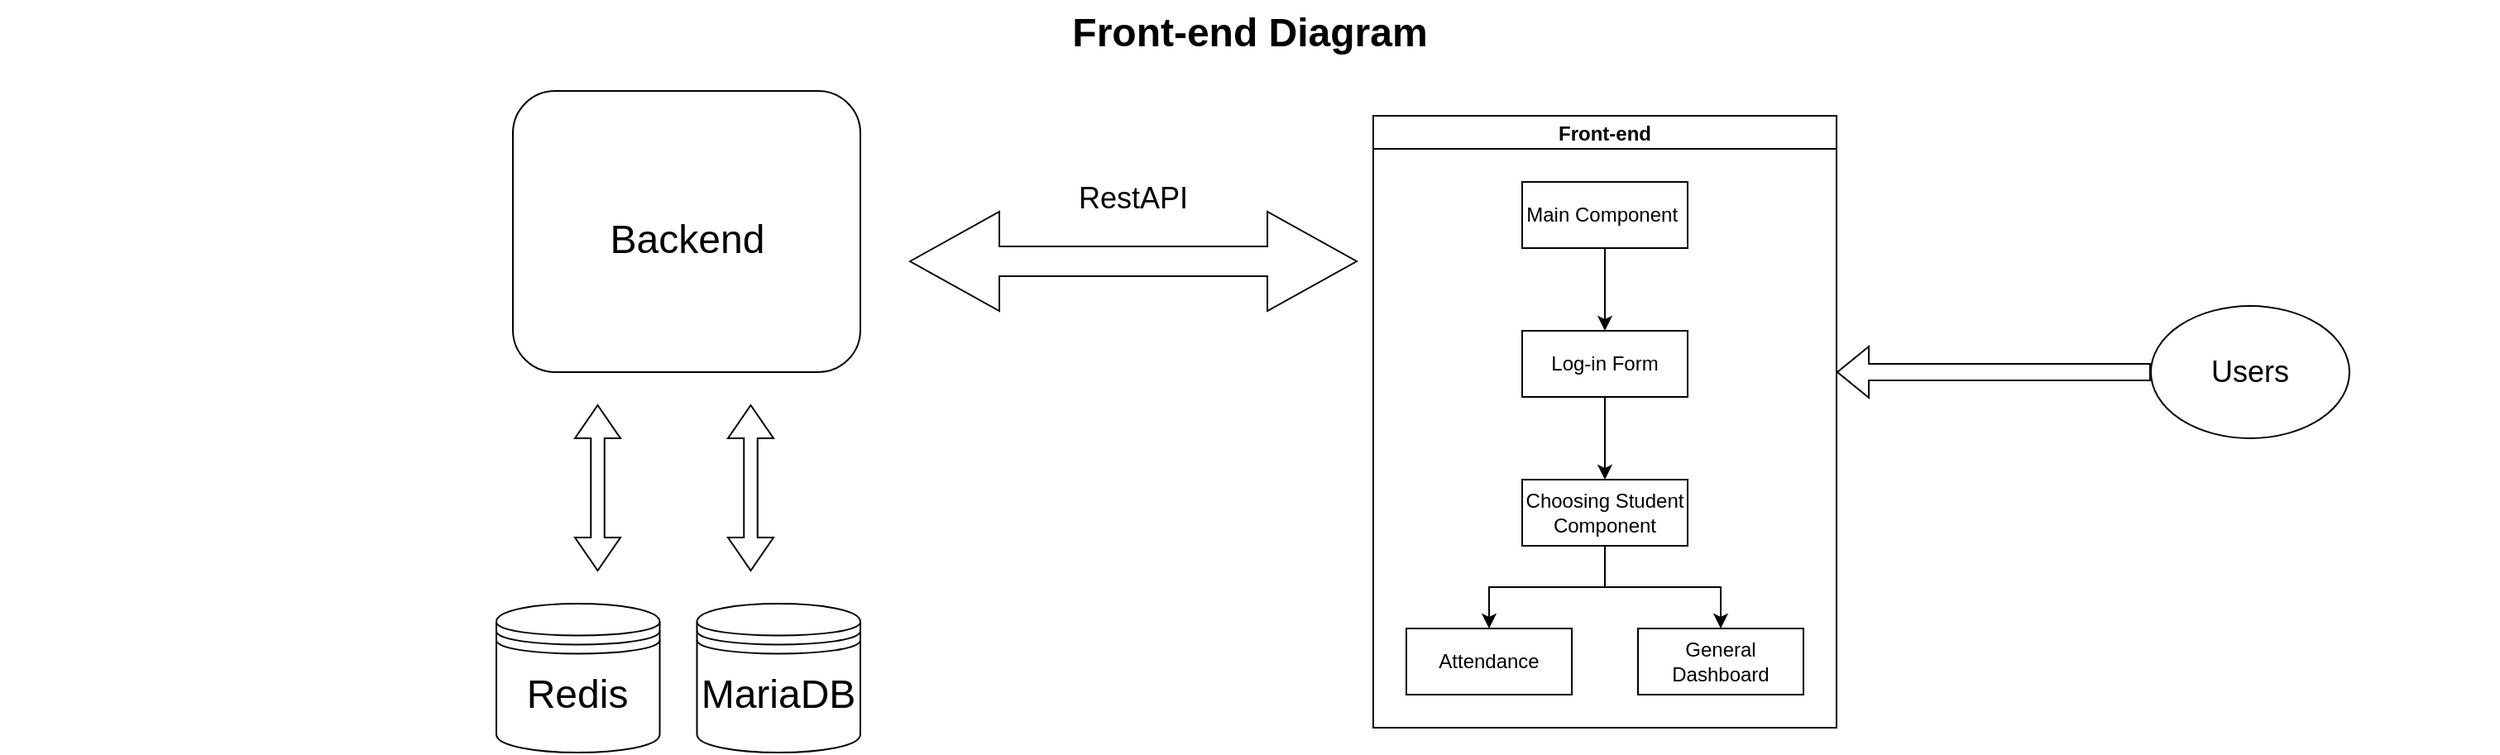 <mxfile version="15.8.8" type="device"><diagram name="Page-1" id="929967ad-93f9-6ef4-fab6-5d389245f69c"><mxGraphModel dx="3456.5" dy="685" grid="1" gridSize="10" guides="1" tooltips="1" connect="1" arrows="1" fold="1" page="1" pageScale="1.5" pageWidth="1169" pageHeight="826" background="none" math="0" shadow="0"><root><mxCell id="0" style=";html=1;"/><mxCell id="1" style=";html=1;" parent="0"/><mxCell id="1672d66443f91eb5-23" value="Front-end Diagram" style="text;strokeColor=none;fillColor=none;html=1;fontSize=24;fontStyle=1;verticalAlign=middle;align=center;" parent="1" vertex="1"><mxGeometry x="-110" y="50" width="1510" height="40" as="geometry"/></mxCell><mxCell id="Aqk1H5GiVdFGnTCn8imm-1" value="Front-end" style="swimlane;startSize=20;horizontal=1;childLayout=treeLayout;horizontalTree=0;resizable=0;containerType=tree;" parent="1" vertex="1"><mxGeometry x="720" y="120" width="280" height="370" as="geometry"/></mxCell><mxCell id="Aqk1H5GiVdFGnTCn8imm-2" value="Main Component&amp;nbsp;" style="whiteSpace=wrap;html=1;" parent="Aqk1H5GiVdFGnTCn8imm-1" vertex="1"><mxGeometry x="90" y="40" width="100" height="40" as="geometry"/></mxCell><mxCell id="Aqk1H5GiVdFGnTCn8imm-7" value="" style="edgeStyle=elbowEdgeStyle;elbow=vertical;html=1;rounded=0;" parent="Aqk1H5GiVdFGnTCn8imm-1" source="Aqk1H5GiVdFGnTCn8imm-2" target="Aqk1H5GiVdFGnTCn8imm-8" edge="1"><mxGeometry relative="1" as="geometry"><mxPoint x="150" y="250" as="sourcePoint"/></mxGeometry></mxCell><mxCell id="Aqk1H5GiVdFGnTCn8imm-8" value="Log-in Form" style="whiteSpace=wrap;html=1;" parent="Aqk1H5GiVdFGnTCn8imm-1" vertex="1"><mxGeometry x="90" y="130" width="100" height="40" as="geometry"/></mxCell><mxCell id="Aqk1H5GiVdFGnTCn8imm-13" value="" style="edgeStyle=elbowEdgeStyle;elbow=vertical;html=1;rounded=0;" parent="Aqk1H5GiVdFGnTCn8imm-1" source="Aqk1H5GiVdFGnTCn8imm-8" target="Aqk1H5GiVdFGnTCn8imm-14" edge="1"><mxGeometry relative="1" as="geometry"><mxPoint x="720" y="220" as="sourcePoint"/></mxGeometry></mxCell><mxCell id="Aqk1H5GiVdFGnTCn8imm-14" value="Choosing Student&lt;br&gt;Component" style="whiteSpace=wrap;html=1;" parent="Aqk1H5GiVdFGnTCn8imm-1" vertex="1"><mxGeometry x="90" y="220" width="100" height="40" as="geometry"/></mxCell><mxCell id="Aqk1H5GiVdFGnTCn8imm-15" value="" style="edgeStyle=elbowEdgeStyle;elbow=vertical;html=1;rounded=0;" parent="Aqk1H5GiVdFGnTCn8imm-1" source="Aqk1H5GiVdFGnTCn8imm-14" target="Aqk1H5GiVdFGnTCn8imm-16" edge="1"><mxGeometry relative="1" as="geometry"><mxPoint x="720" y="310" as="sourcePoint"/></mxGeometry></mxCell><mxCell id="Aqk1H5GiVdFGnTCn8imm-16" value="General Dashboard" style="whiteSpace=wrap;html=1;" parent="Aqk1H5GiVdFGnTCn8imm-1" vertex="1"><mxGeometry x="160" y="310" width="100" height="40" as="geometry"/></mxCell><mxCell id="Aqk1H5GiVdFGnTCn8imm-17" value="" style="edgeStyle=elbowEdgeStyle;elbow=vertical;html=1;rounded=0;" parent="Aqk1H5GiVdFGnTCn8imm-1" source="Aqk1H5GiVdFGnTCn8imm-14" target="Aqk1H5GiVdFGnTCn8imm-18" edge="1"><mxGeometry relative="1" as="geometry"><mxPoint x="720" y="400" as="sourcePoint"/></mxGeometry></mxCell><mxCell id="Aqk1H5GiVdFGnTCn8imm-18" value="Attendance" style="whiteSpace=wrap;html=1;" parent="Aqk1H5GiVdFGnTCn8imm-1" vertex="1"><mxGeometry x="20" y="310" width="100" height="40" as="geometry"/></mxCell><mxCell id="Aqk1H5GiVdFGnTCn8imm-19" value="" style="shape=doubleArrow;whiteSpace=wrap;html=1;" parent="1" vertex="1"><mxGeometry x="440" y="178" width="270" height="60" as="geometry"/></mxCell><mxCell id="Aqk1H5GiVdFGnTCn8imm-20" value="&lt;font style=&quot;font-size: 18px&quot;&gt;RestAPI&lt;/font&gt;" style="text;html=1;strokeColor=none;fillColor=none;align=center;verticalAlign=middle;whiteSpace=wrap;rounded=0;" parent="1" vertex="1"><mxGeometry x="545" y="155" width="60" height="30" as="geometry"/></mxCell><mxCell id="Aqk1H5GiVdFGnTCn8imm-21" value="" style="rounded=1;whiteSpace=wrap;html=1;" parent="1" vertex="1"><mxGeometry x="200" y="105" width="210" height="170" as="geometry"/></mxCell><mxCell id="Aqk1H5GiVdFGnTCn8imm-22" value="&lt;font style=&quot;font-size: 24px&quot;&gt;Backend&lt;/font&gt;" style="text;html=1;strokeColor=none;fillColor=none;align=center;verticalAlign=middle;whiteSpace=wrap;rounded=0;" parent="1" vertex="1"><mxGeometry x="237.5" y="155" width="135" height="80" as="geometry"/></mxCell><mxCell id="Aqk1H5GiVdFGnTCn8imm-23" value="" style="shape=doubleArrow;whiteSpace=wrap;html=1;fontSize=24;direction=south;" parent="1" vertex="1"><mxGeometry x="330" y="295" width="27.5" height="100" as="geometry"/></mxCell><mxCell id="Aqk1H5GiVdFGnTCn8imm-24" value="" style="shape=doubleArrow;whiteSpace=wrap;html=1;fontSize=24;direction=south;" parent="1" vertex="1"><mxGeometry x="237.5" y="295" width="27.5" height="100" as="geometry"/></mxCell><mxCell id="Aqk1H5GiVdFGnTCn8imm-25" value="" style="shape=datastore;whiteSpace=wrap;html=1;fontSize=24;" parent="1" vertex="1"><mxGeometry x="190" y="415" width="98.75" height="90" as="geometry"/></mxCell><mxCell id="Aqk1H5GiVdFGnTCn8imm-26" value="" style="shape=datastore;whiteSpace=wrap;html=1;fontSize=24;" parent="1" vertex="1"><mxGeometry x="311.25" y="415" width="98.75" height="90" as="geometry"/></mxCell><mxCell id="Aqk1H5GiVdFGnTCn8imm-27" value="Redis" style="text;html=1;strokeColor=none;fillColor=none;align=center;verticalAlign=middle;whiteSpace=wrap;rounded=0;fontSize=24;" parent="1" vertex="1"><mxGeometry x="209.38" y="455" width="60" height="30" as="geometry"/></mxCell><mxCell id="Aqk1H5GiVdFGnTCn8imm-28" value="MariaDB" style="text;html=1;strokeColor=none;fillColor=none;align=center;verticalAlign=middle;whiteSpace=wrap;rounded=0;fontSize=24;" parent="1" vertex="1"><mxGeometry x="330.62" y="455" width="59.38" height="30" as="geometry"/></mxCell><mxCell id="511jND7-b0T_kOB1gcE5-2" value="" style="ellipse;whiteSpace=wrap;html=1;" vertex="1" parent="1"><mxGeometry x="1190" y="235" width="120" height="80" as="geometry"/></mxCell><mxCell id="511jND7-b0T_kOB1gcE5-3" value="&lt;font style=&quot;font-size: 18px&quot;&gt;Users&lt;/font&gt;" style="text;html=1;strokeColor=none;fillColor=none;align=center;verticalAlign=middle;whiteSpace=wrap;rounded=0;" vertex="1" parent="1"><mxGeometry x="1220" y="260" width="60" height="30" as="geometry"/></mxCell><mxCell id="511jND7-b0T_kOB1gcE5-4" value="" style="shape=flexArrow;endArrow=classic;html=1;rounded=0;fontSize=18;" edge="1" parent="1"><mxGeometry width="50" height="50" relative="1" as="geometry"><mxPoint x="1190" y="275" as="sourcePoint"/><mxPoint x="1000" y="275" as="targetPoint"/></mxGeometry></mxCell></root></mxGraphModel></diagram></mxfile>